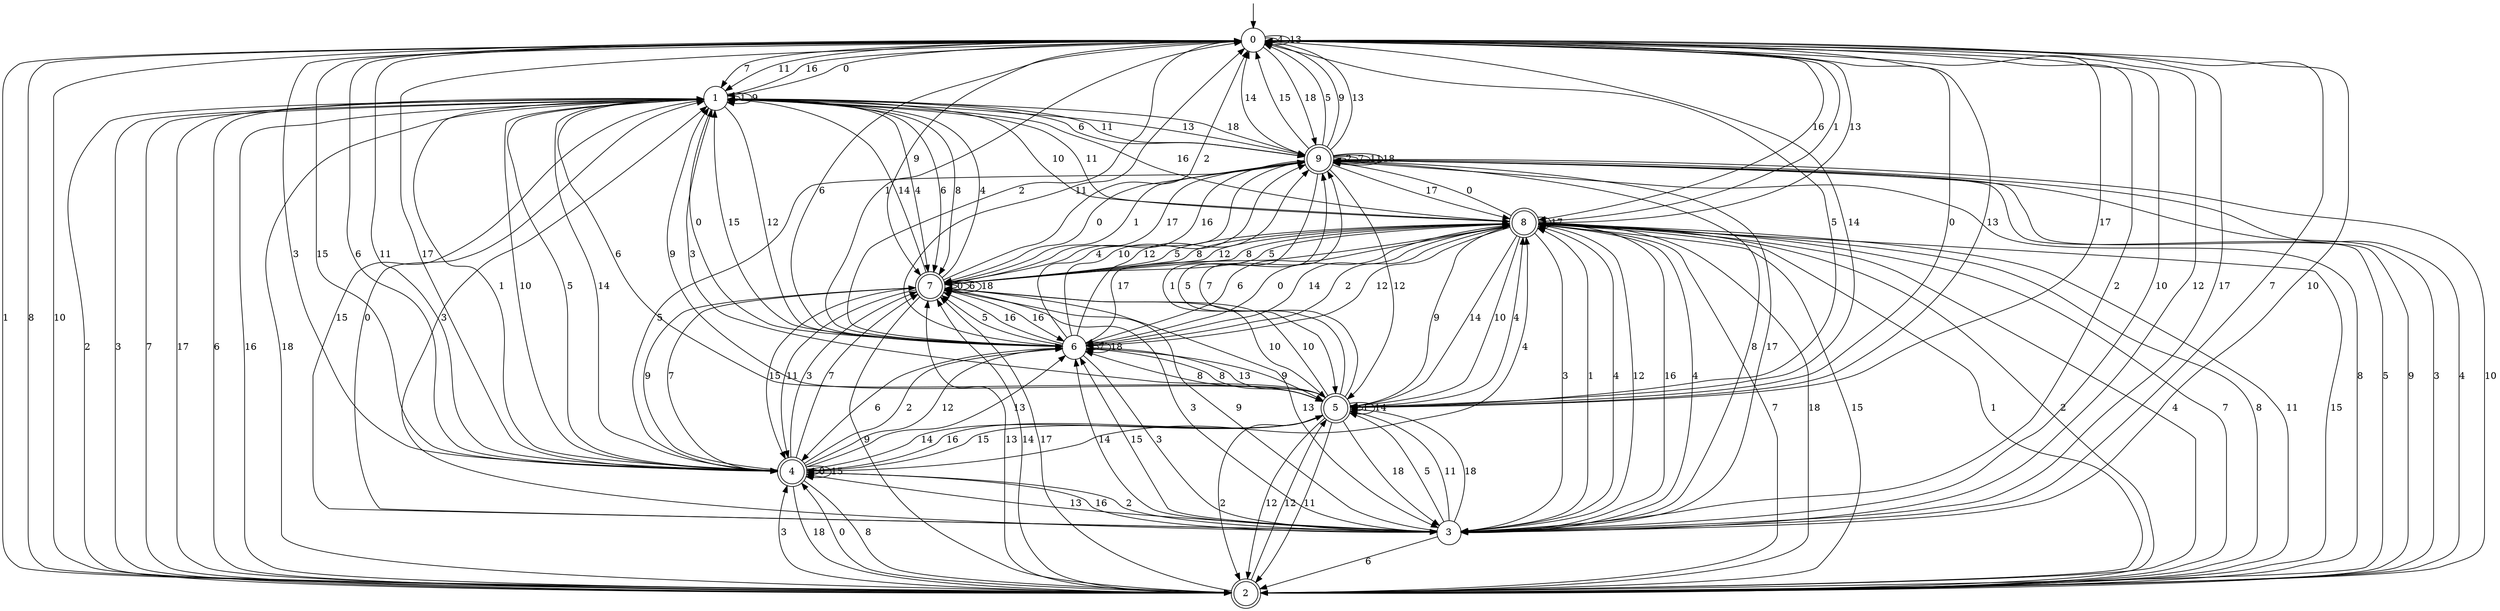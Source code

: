 digraph g {

	s0 [shape="circle" label="0"];
	s1 [shape="circle" label="1"];
	s2 [shape="doublecircle" label="2"];
	s3 [shape="circle" label="3"];
	s4 [shape="doublecircle" label="4"];
	s5 [shape="doublecircle" label="5"];
	s6 [shape="circle" label="6"];
	s7 [shape="doublecircle" label="7"];
	s8 [shape="doublecircle" label="8"];
	s9 [shape="doublecircle" label="9"];
	s0 -> s1 [label="0"];
	s0 -> s2 [label="1"];
	s0 -> s3 [label="2"];
	s0 -> s4 [label="3"];
	s0 -> s0 [label="4"];
	s0 -> s5 [label="5"];
	s0 -> s6 [label="6"];
	s0 -> s1 [label="7"];
	s0 -> s2 [label="8"];
	s0 -> s7 [label="9"];
	s0 -> s3 [label="10"];
	s0 -> s1 [label="11"];
	s0 -> s3 [label="12"];
	s0 -> s0 [label="13"];
	s0 -> s5 [label="14"];
	s0 -> s4 [label="15"];
	s0 -> s8 [label="16"];
	s0 -> s3 [label="17"];
	s0 -> s9 [label="18"];
	s1 -> s6 [label="0"];
	s1 -> s1 [label="1"];
	s1 -> s2 [label="2"];
	s1 -> s2 [label="3"];
	s1 -> s7 [label="4"];
	s1 -> s4 [label="5"];
	s1 -> s7 [label="6"];
	s1 -> s2 [label="7"];
	s1 -> s7 [label="8"];
	s1 -> s1 [label="9"];
	s1 -> s8 [label="10"];
	s1 -> s9 [label="11"];
	s1 -> s6 [label="12"];
	s1 -> s9 [label="13"];
	s1 -> s4 [label="14"];
	s1 -> s3 [label="15"];
	s1 -> s0 [label="16"];
	s1 -> s2 [label="17"];
	s1 -> s9 [label="18"];
	s2 -> s4 [label="0"];
	s2 -> s8 [label="1"];
	s2 -> s8 [label="2"];
	s2 -> s4 [label="3"];
	s2 -> s8 [label="4"];
	s2 -> s9 [label="5"];
	s2 -> s1 [label="6"];
	s2 -> s8 [label="7"];
	s2 -> s8 [label="8"];
	s2 -> s9 [label="9"];
	s2 -> s0 [label="10"];
	s2 -> s8 [label="11"];
	s2 -> s5 [label="12"];
	s2 -> s7 [label="13"];
	s2 -> s7 [label="14"];
	s2 -> s8 [label="15"];
	s2 -> s1 [label="16"];
	s2 -> s7 [label="17"];
	s2 -> s1 [label="18"];
	s3 -> s1 [label="0"];
	s3 -> s8 [label="1"];
	s3 -> s4 [label="2"];
	s3 -> s1 [label="3"];
	s3 -> s8 [label="4"];
	s3 -> s5 [label="5"];
	s3 -> s2 [label="6"];
	s3 -> s0 [label="7"];
	s3 -> s9 [label="8"];
	s3 -> s7 [label="9"];
	s3 -> s0 [label="10"];
	s3 -> s5 [label="11"];
	s3 -> s8 [label="12"];
	s3 -> s4 [label="13"];
	s3 -> s6 [label="14"];
	s3 -> s6 [label="15"];
	s3 -> s8 [label="16"];
	s3 -> s9 [label="17"];
	s3 -> s5 [label="18"];
	s4 -> s4 [label="0"];
	s4 -> s1 [label="1"];
	s4 -> s6 [label="2"];
	s4 -> s7 [label="3"];
	s4 -> s8 [label="4"];
	s4 -> s9 [label="5"];
	s4 -> s0 [label="6"];
	s4 -> s7 [label="7"];
	s4 -> s2 [label="8"];
	s4 -> s7 [label="9"];
	s4 -> s1 [label="10"];
	s4 -> s0 [label="11"];
	s4 -> s6 [label="12"];
	s4 -> s6 [label="13"];
	s4 -> s5 [label="14"];
	s4 -> s4 [label="15"];
	s4 -> s3 [label="16"];
	s4 -> s0 [label="17"];
	s4 -> s2 [label="18"];
	s5 -> s0 [label="0"];
	s5 -> s5 [label="1"];
	s5 -> s2 [label="2"];
	s5 -> s1 [label="3"];
	s5 -> s8 [label="4"];
	s5 -> s9 [label="5"];
	s5 -> s1 [label="6"];
	s5 -> s9 [label="7"];
	s5 -> s6 [label="8"];
	s5 -> s1 [label="9"];
	s5 -> s7 [label="10"];
	s5 -> s2 [label="11"];
	s5 -> s2 [label="12"];
	s5 -> s0 [label="13"];
	s5 -> s5 [label="14"];
	s5 -> s4 [label="15"];
	s5 -> s4 [label="16"];
	s5 -> s0 [label="17"];
	s5 -> s3 [label="18"];
	s6 -> s8 [label="0"];
	s6 -> s0 [label="1"];
	s6 -> s0 [label="2"];
	s6 -> s3 [label="3"];
	s6 -> s9 [label="4"];
	s6 -> s7 [label="5"];
	s6 -> s4 [label="6"];
	s6 -> s6 [label="7"];
	s6 -> s5 [label="8"];
	s6 -> s5 [label="9"];
	s6 -> s9 [label="10"];
	s6 -> s0 [label="11"];
	s6 -> s9 [label="12"];
	s6 -> s5 [label="13"];
	s6 -> s8 [label="14"];
	s6 -> s1 [label="15"];
	s6 -> s7 [label="16"];
	s6 -> s8 [label="17"];
	s6 -> s6 [label="18"];
	s7 -> s7 [label="0"];
	s7 -> s9 [label="1"];
	s7 -> s0 [label="2"];
	s7 -> s3 [label="3"];
	s7 -> s1 [label="4"];
	s7 -> s8 [label="5"];
	s7 -> s7 [label="6"];
	s7 -> s4 [label="7"];
	s7 -> s8 [label="8"];
	s7 -> s2 [label="9"];
	s7 -> s5 [label="10"];
	s7 -> s4 [label="11"];
	s7 -> s8 [label="12"];
	s7 -> s3 [label="13"];
	s7 -> s1 [label="14"];
	s7 -> s4 [label="15"];
	s7 -> s6 [label="16"];
	s7 -> s9 [label="17"];
	s7 -> s7 [label="18"];
	s8 -> s9 [label="0"];
	s8 -> s0 [label="1"];
	s8 -> s6 [label="2"];
	s8 -> s3 [label="3"];
	s8 -> s3 [label="4"];
	s8 -> s7 [label="5"];
	s8 -> s6 [label="6"];
	s8 -> s2 [label="7"];
	s8 -> s7 [label="8"];
	s8 -> s5 [label="9"];
	s8 -> s5 [label="10"];
	s8 -> s1 [label="11"];
	s8 -> s6 [label="12"];
	s8 -> s0 [label="13"];
	s8 -> s5 [label="14"];
	s8 -> s2 [label="15"];
	s8 -> s1 [label="16"];
	s8 -> s8 [label="17"];
	s8 -> s2 [label="18"];
	s9 -> s7 [label="0"];
	s9 -> s5 [label="1"];
	s9 -> s9 [label="2"];
	s9 -> s2 [label="3"];
	s9 -> s2 [label="4"];
	s9 -> s0 [label="5"];
	s9 -> s1 [label="6"];
	s9 -> s9 [label="7"];
	s9 -> s2 [label="8"];
	s9 -> s0 [label="9"];
	s9 -> s2 [label="10"];
	s9 -> s9 [label="11"];
	s9 -> s5 [label="12"];
	s9 -> s0 [label="13"];
	s9 -> s0 [label="14"];
	s9 -> s0 [label="15"];
	s9 -> s7 [label="16"];
	s9 -> s8 [label="17"];
	s9 -> s9 [label="18"];

__start0 [label="" shape="none" width="0" height="0"];
__start0 -> s0;

}
